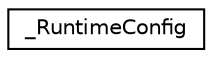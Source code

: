 digraph "Graphical Class Hierarchy"
{
 // LATEX_PDF_SIZE
  edge [fontname="Helvetica",fontsize="10",labelfontname="Helvetica",labelfontsize="10"];
  node [fontname="Helvetica",fontsize="10",shape=record];
  rankdir="LR";
  Node0 [label="_RuntimeConfig",height=0.2,width=0.4,color="black", fillcolor="white", style="filled",URL="$struct___runtime_config.html",tooltip=" "];
}
